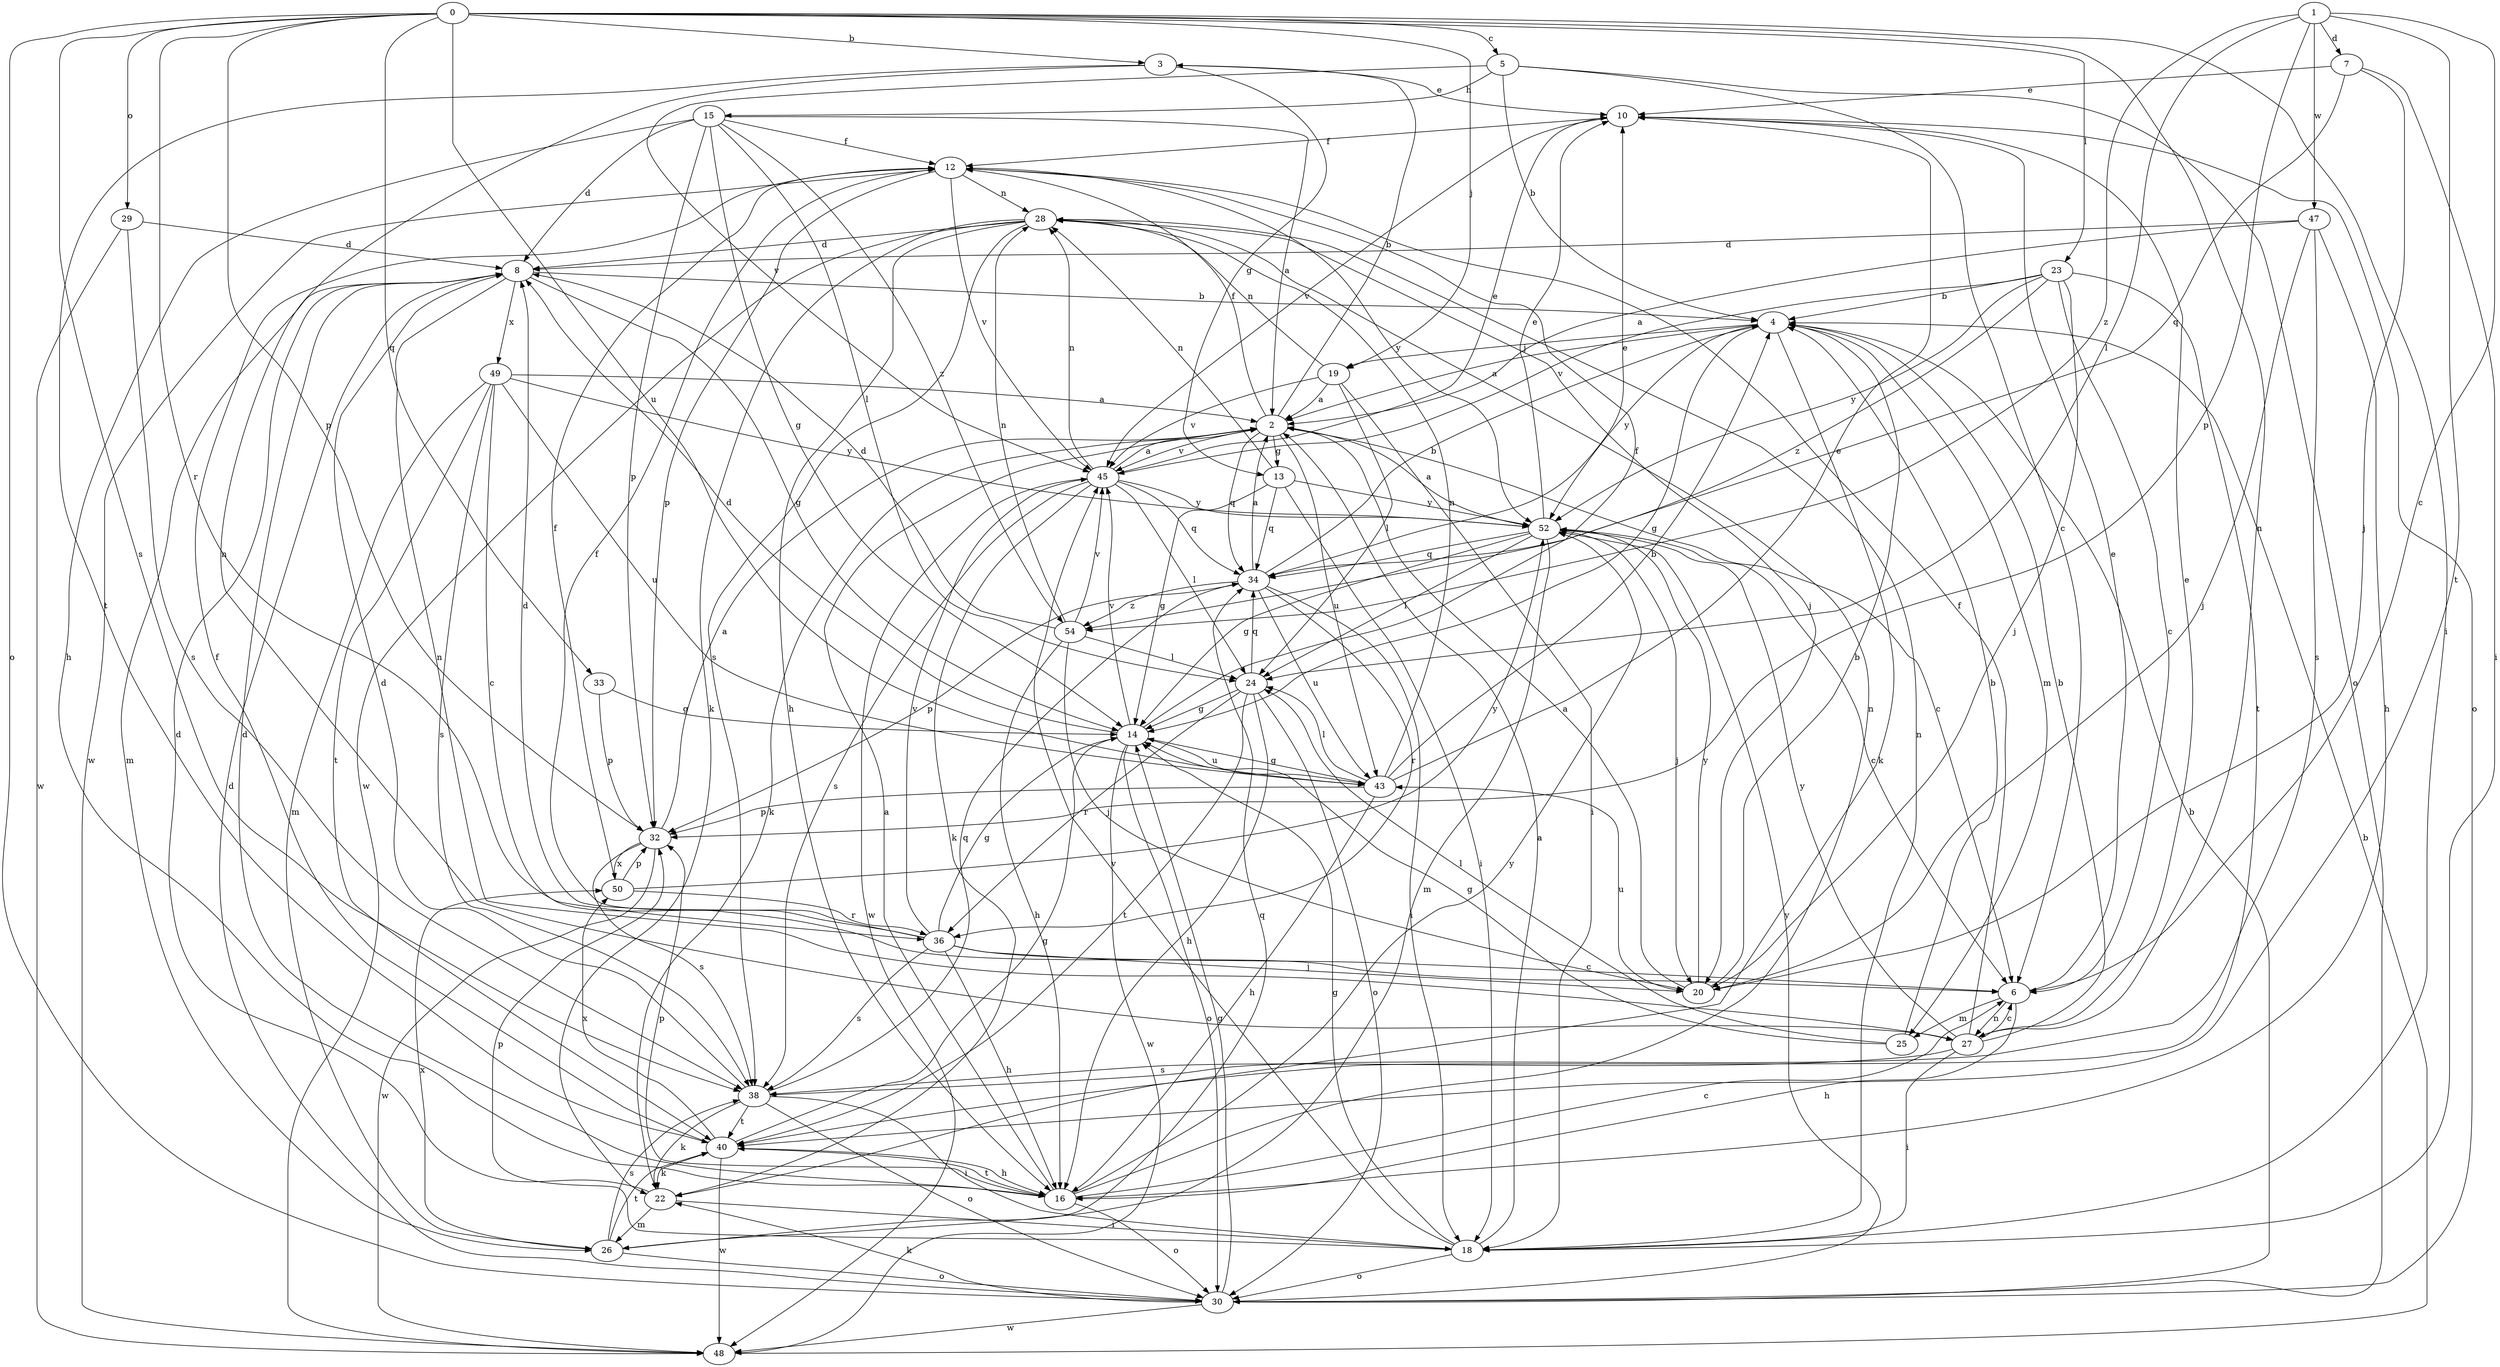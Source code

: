 strict digraph  {
0;
1;
2;
3;
4;
5;
6;
7;
8;
10;
12;
13;
14;
15;
16;
18;
19;
20;
22;
23;
24;
25;
26;
27;
28;
29;
30;
32;
33;
34;
36;
38;
40;
43;
45;
47;
48;
49;
50;
52;
54;
0 -> 3  [label=b];
0 -> 5  [label=c];
0 -> 18  [label=i];
0 -> 19  [label=j];
0 -> 23  [label=l];
0 -> 27  [label=n];
0 -> 29  [label=o];
0 -> 30  [label=o];
0 -> 32  [label=p];
0 -> 33  [label=q];
0 -> 36  [label=r];
0 -> 38  [label=s];
0 -> 43  [label=u];
1 -> 6  [label=c];
1 -> 7  [label=d];
1 -> 24  [label=l];
1 -> 32  [label=p];
1 -> 40  [label=t];
1 -> 47  [label=w];
1 -> 54  [label=z];
2 -> 3  [label=b];
2 -> 6  [label=c];
2 -> 12  [label=f];
2 -> 13  [label=g];
2 -> 22  [label=k];
2 -> 34  [label=q];
2 -> 43  [label=u];
2 -> 45  [label=v];
3 -> 10  [label=e];
3 -> 13  [label=g];
3 -> 27  [label=n];
3 -> 40  [label=t];
4 -> 2  [label=a];
4 -> 14  [label=g];
4 -> 19  [label=j];
4 -> 22  [label=k];
4 -> 25  [label=m];
4 -> 52  [label=y];
5 -> 4  [label=b];
5 -> 6  [label=c];
5 -> 15  [label=h];
5 -> 30  [label=o];
5 -> 45  [label=v];
6 -> 10  [label=e];
6 -> 16  [label=h];
6 -> 25  [label=m];
6 -> 27  [label=n];
7 -> 10  [label=e];
7 -> 18  [label=i];
7 -> 20  [label=j];
7 -> 34  [label=q];
8 -> 4  [label=b];
8 -> 14  [label=g];
8 -> 26  [label=m];
8 -> 27  [label=n];
8 -> 49  [label=x];
10 -> 12  [label=f];
10 -> 30  [label=o];
10 -> 45  [label=v];
12 -> 28  [label=n];
12 -> 32  [label=p];
12 -> 45  [label=v];
12 -> 48  [label=w];
12 -> 52  [label=y];
13 -> 14  [label=g];
13 -> 18  [label=i];
13 -> 28  [label=n];
13 -> 34  [label=q];
13 -> 52  [label=y];
14 -> 8  [label=d];
14 -> 12  [label=f];
14 -> 30  [label=o];
14 -> 43  [label=u];
14 -> 45  [label=v];
14 -> 48  [label=w];
15 -> 2  [label=a];
15 -> 8  [label=d];
15 -> 12  [label=f];
15 -> 14  [label=g];
15 -> 16  [label=h];
15 -> 24  [label=l];
15 -> 32  [label=p];
15 -> 54  [label=z];
16 -> 2  [label=a];
16 -> 6  [label=c];
16 -> 8  [label=d];
16 -> 28  [label=n];
16 -> 30  [label=o];
16 -> 32  [label=p];
16 -> 40  [label=t];
16 -> 52  [label=y];
18 -> 2  [label=a];
18 -> 14  [label=g];
18 -> 28  [label=n];
18 -> 30  [label=o];
18 -> 32  [label=p];
18 -> 45  [label=v];
19 -> 2  [label=a];
19 -> 18  [label=i];
19 -> 24  [label=l];
19 -> 28  [label=n];
19 -> 45  [label=v];
20 -> 2  [label=a];
20 -> 4  [label=b];
20 -> 43  [label=u];
20 -> 52  [label=y];
22 -> 8  [label=d];
22 -> 18  [label=i];
22 -> 26  [label=m];
23 -> 4  [label=b];
23 -> 6  [label=c];
23 -> 20  [label=j];
23 -> 40  [label=t];
23 -> 45  [label=v];
23 -> 52  [label=y];
23 -> 54  [label=z];
24 -> 14  [label=g];
24 -> 16  [label=h];
24 -> 30  [label=o];
24 -> 34  [label=q];
24 -> 36  [label=r];
24 -> 40  [label=t];
25 -> 4  [label=b];
25 -> 14  [label=g];
25 -> 24  [label=l];
26 -> 30  [label=o];
26 -> 34  [label=q];
26 -> 38  [label=s];
26 -> 40  [label=t];
26 -> 50  [label=x];
27 -> 4  [label=b];
27 -> 6  [label=c];
27 -> 10  [label=e];
27 -> 12  [label=f];
27 -> 18  [label=i];
27 -> 38  [label=s];
27 -> 52  [label=y];
28 -> 8  [label=d];
28 -> 16  [label=h];
28 -> 20  [label=j];
28 -> 22  [label=k];
28 -> 38  [label=s];
28 -> 48  [label=w];
29 -> 8  [label=d];
29 -> 38  [label=s];
29 -> 48  [label=w];
30 -> 4  [label=b];
30 -> 8  [label=d];
30 -> 14  [label=g];
30 -> 22  [label=k];
30 -> 48  [label=w];
30 -> 52  [label=y];
32 -> 2  [label=a];
32 -> 38  [label=s];
32 -> 48  [label=w];
32 -> 50  [label=x];
33 -> 14  [label=g];
33 -> 32  [label=p];
34 -> 2  [label=a];
34 -> 4  [label=b];
34 -> 10  [label=e];
34 -> 18  [label=i];
34 -> 32  [label=p];
34 -> 36  [label=r];
34 -> 43  [label=u];
34 -> 54  [label=z];
36 -> 6  [label=c];
36 -> 8  [label=d];
36 -> 12  [label=f];
36 -> 14  [label=g];
36 -> 16  [label=h];
36 -> 20  [label=j];
36 -> 38  [label=s];
36 -> 45  [label=v];
38 -> 8  [label=d];
38 -> 18  [label=i];
38 -> 22  [label=k];
38 -> 30  [label=o];
38 -> 34  [label=q];
38 -> 40  [label=t];
40 -> 12  [label=f];
40 -> 14  [label=g];
40 -> 16  [label=h];
40 -> 22  [label=k];
40 -> 48  [label=w];
40 -> 50  [label=x];
43 -> 4  [label=b];
43 -> 10  [label=e];
43 -> 14  [label=g];
43 -> 16  [label=h];
43 -> 24  [label=l];
43 -> 28  [label=n];
43 -> 32  [label=p];
45 -> 2  [label=a];
45 -> 10  [label=e];
45 -> 22  [label=k];
45 -> 24  [label=l];
45 -> 28  [label=n];
45 -> 34  [label=q];
45 -> 38  [label=s];
45 -> 48  [label=w];
45 -> 52  [label=y];
47 -> 2  [label=a];
47 -> 8  [label=d];
47 -> 16  [label=h];
47 -> 20  [label=j];
47 -> 38  [label=s];
48 -> 4  [label=b];
49 -> 2  [label=a];
49 -> 6  [label=c];
49 -> 26  [label=m];
49 -> 38  [label=s];
49 -> 40  [label=t];
49 -> 43  [label=u];
49 -> 52  [label=y];
50 -> 12  [label=f];
50 -> 32  [label=p];
50 -> 36  [label=r];
50 -> 52  [label=y];
52 -> 2  [label=a];
52 -> 6  [label=c];
52 -> 10  [label=e];
52 -> 14  [label=g];
52 -> 20  [label=j];
52 -> 24  [label=l];
52 -> 26  [label=m];
52 -> 34  [label=q];
54 -> 8  [label=d];
54 -> 16  [label=h];
54 -> 20  [label=j];
54 -> 24  [label=l];
54 -> 28  [label=n];
54 -> 45  [label=v];
}
